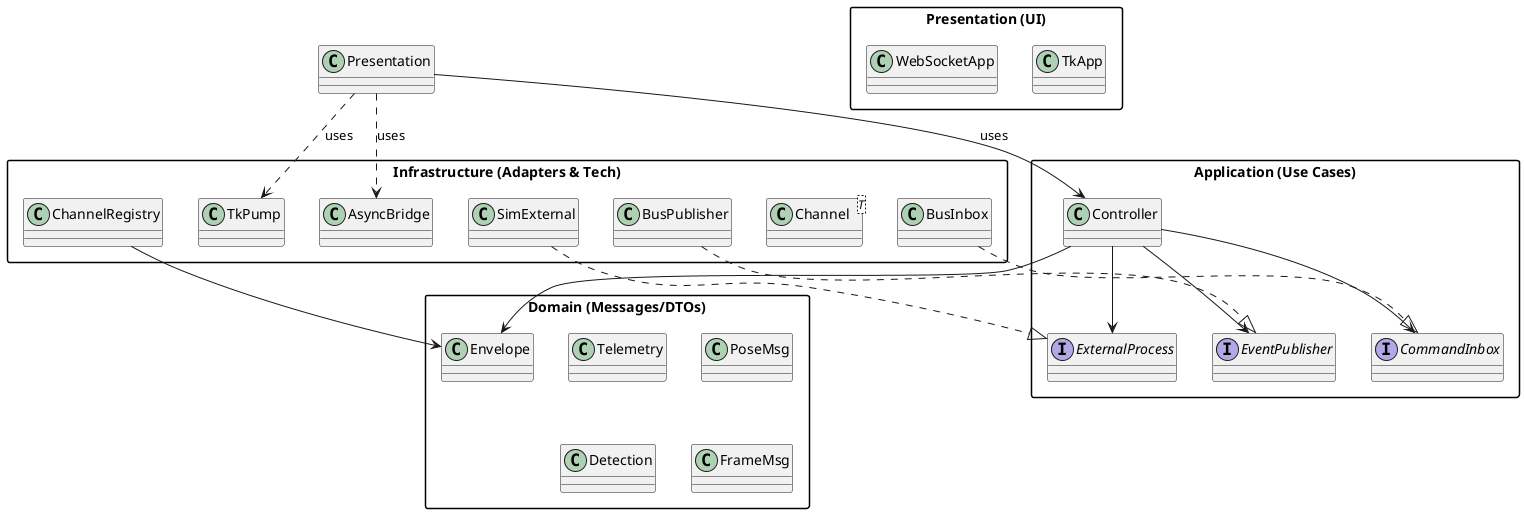 @startuml Package Component Diagram layers
skinparam packageStyle rectangle

package "Presentation (UI)" {
  class TkApp
  class WebSocketApp
}

package "Application (Use Cases)" {
  interface EventPublisher
  interface CommandInbox
  interface ExternalProcess
  class Controller
}

package "Infrastructure (Adapters & Tech)" {
  class ChannelRegistry
  class Channel<T>
  class BusPublisher
  class BusInbox
  class AsyncBridge
  class TkPump
  class SimExternal
}

package "Domain (Messages/DTOs)" {
  class Envelope
  class Telemetry
  class PoseMsg
  class Detection
  class FrameMsg
}

' Dependencies (allowed arrows)
Presentation --> Controller : uses
Presentation ..> AsyncBridge : uses
Presentation ..> TkPump : uses
Controller --> EventPublisher
Controller --> CommandInbox
Controller --> ExternalProcess
Controller --> Envelope

' Implementations of ports (adapters)
BusPublisher ..|> EventPublisher
BusInbox ..|> CommandInbox
SimExternal ..|> ExternalProcess

' Infra depends on Domain
ChannelRegistry --> Envelope

@enduml

